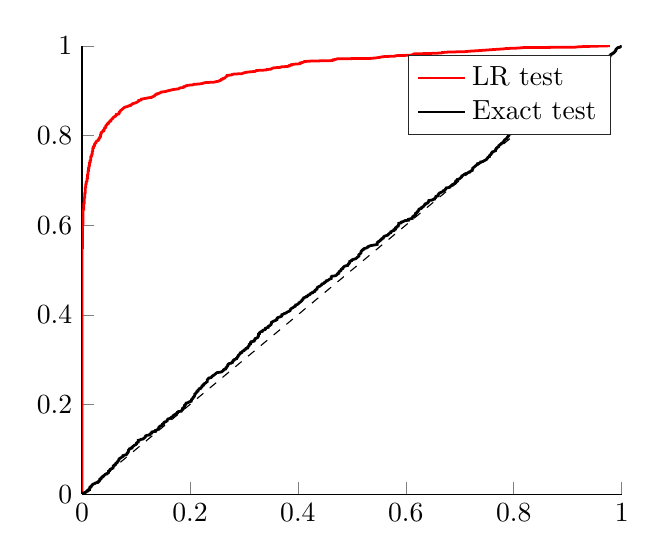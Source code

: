 % This file was created by matlab2tikz.
%
%The latest updates can be retrieved from
%  http://www.mathworks.com/matlabcentral/fileexchange/22022-matlab2tikz-matlab2tikz
%where you can also make suggestions and rate matlab2tikz.
%
\begin{tikzpicture}

\begin{axis}[%
xmin=0,
xmax=1,
ymin=0,
ymax=1,
axis background/.style={fill=white},
axis x line*=bottom,
axis y line*=left,
legend style={legend cell align=left, align=left, draw=white!15!black}
]
\addplot [color=black, dashed, forget plot]
  table[row sep=crcr]{%
0	0\\
1	1\\
};
\addplot [color=red, line width=1.0pt]
  table[row sep=crcr]{%
0	0\\
0	0.001\\
0	0.002\\
0	0.003\\
0	0.004\\
0	0.005\\
0	0.006\\
0	0.007\\
0	0.008\\
0	0.009\\
0	0.01\\
0	0.011\\
0	0.012\\
1.11e-16	0.013\\
1.11e-16	0.014\\
2.22e-16	0.015\\
2.22e-16	0.016\\
3.331e-16	0.017\\
3.331e-16	0.018\\
4.441e-16	0.019\\
8.882e-16	0.02\\
1.221e-15	0.021\\
1.665e-15	0.022\\
3.109e-15	0.023\\
3.664e-15	0.024\\
3.886e-15	0.025\\
4.219e-15	0.026\\
4.441e-15	0.027\\
6.106e-15	0.028\\
7.105e-15	0.029\\
1.699e-14	0.03\\
2.154e-14	0.031\\
3.63e-14	0.032\\
4.008e-14	0.033\\
4.552e-14	0.034\\
5.518e-14	0.035\\
5.707e-14	0.036\\
6.861e-14	0.037\\
8.282e-14	0.038\\
8.46e-14	0.039\\
1.199e-13	0.04\\
1.416e-13	0.041\\
1.418e-13	0.042\\
1.481e-13	0.043\\
1.558e-13	0.044\\
1.567e-13	0.045\\
1.625e-13	0.046\\
2.616e-13	0.047\\
3.776e-13	0.048\\
4.131e-13	0.049\\
4.485e-13	0.05\\
6.014e-13	0.051\\
6.994e-13	0.052\\
8.415e-13	0.053\\
1.097e-12	0.054\\
1.326e-12	0.055\\
1.575e-12	0.056\\
2.075e-12	0.057\\
2.157e-12	0.058\\
2.222e-12	0.059\\
2.492e-12	0.06\\
2.895e-12	0.061\\
3.172e-12	0.062\\
4.087e-12	0.063\\
4.927e-12	0.064\\
6.46e-12	0.065\\
6.716e-12	0.066\\
6.972e-12	0.067\\
7.168e-12	0.068\\
7.53e-12	0.069\\
8.331e-12	0.07\\
9.421e-12	0.071\\
1.202e-11	0.072\\
1.213e-11	0.073\\
1.217e-11	0.074\\
1.394e-11	0.075\\
1.469e-11	0.076\\
1.53e-11	0.077\\
1.542e-11	0.078\\
1.678e-11	0.079\\
1.797e-11	0.08\\
2.026e-11	0.081\\
3.424e-11	0.082\\
3.474e-11	0.083\\
3.529e-11	0.084\\
3.701e-11	0.085\\
3.936e-11	0.086\\
4.295e-11	0.087\\
5.94e-11	0.088\\
7.226e-11	0.089\\
7.872e-11	0.09\\
8.57e-11	0.091\\
8.772e-11	0.092\\
8.994e-11	0.093\\
9.859e-11	0.094\\
1.199e-10	0.095\\
1.22e-10	0.096\\
1.254e-10	0.097\\
1.281e-10	0.098\\
1.384e-10	0.099\\
1.398e-10	0.1\\
1.496e-10	0.101\\
1.595e-10	0.102\\
1.813e-10	0.103\\
2.023e-10	0.104\\
2.273e-10	0.105\\
2.318e-10	0.106\\
2.445e-10	0.107\\
2.474e-10	0.108\\
2.64e-10	0.109\\
2.695e-10	0.11\\
3.796e-10	0.111\\
3.977e-10	0.112\\
4.093e-10	0.113\\
4.954e-10	0.114\\
6.225e-10	0.115\\
6.871e-10	0.116\\
7.061e-10	0.117\\
7.194e-10	0.118\\
7.543e-10	0.119\\
9.995e-10	0.12\\
1.03e-09	0.121\\
1.073e-09	0.122\\
1.1e-09	0.123\\
1.112e-09	0.124\\
1.175e-09	0.125\\
1.293e-09	0.126\\
1.387e-09	0.127\\
1.435e-09	0.128\\
1.502e-09	0.129\\
1.994e-09	0.13\\
2.13e-09	0.131\\
2.346e-09	0.132\\
2.363e-09	0.133\\
2.411e-09	0.134\\
2.462e-09	0.135\\
2.575e-09	0.136\\
2.589e-09	0.137\\
2.619e-09	0.138\\
2.631e-09	0.139\\
3.079e-09	0.14\\
3.164e-09	0.141\\
3.452e-09	0.142\\
3.901e-09	0.143\\
3.905e-09	0.144\\
3.936e-09	0.145\\
4.142e-09	0.146\\
4.142e-09	0.147\\
4.151e-09	0.148\\
4.296e-09	0.149\\
4.554e-09	0.15\\
4.944e-09	0.151\\
5.049e-09	0.152\\
5.734e-09	0.153\\
5.836e-09	0.154\\
6.151e-09	0.155\\
6.33e-09	0.156\\
7.304e-09	0.157\\
7.659e-09	0.158\\
7.859e-09	0.159\\
8.109e-09	0.16\\
8.618e-09	0.161\\
9.358e-09	0.162\\
1.178e-08	0.163\\
1.256e-08	0.164\\
1.296e-08	0.165\\
1.394e-08	0.166\\
1.4e-08	0.167\\
1.436e-08	0.168\\
1.505e-08	0.169\\
1.542e-08	0.17\\
1.55e-08	0.171\\
1.568e-08	0.172\\
1.66e-08	0.173\\
1.661e-08	0.174\\
1.756e-08	0.175\\
1.807e-08	0.176\\
1.932e-08	0.177\\
1.965e-08	0.178\\
2.357e-08	0.179\\
2.421e-08	0.18\\
2.555e-08	0.181\\
2.604e-08	0.182\\
2.859e-08	0.183\\
2.922e-08	0.184\\
2.925e-08	0.185\\
2.936e-08	0.186\\
3.013e-08	0.187\\
3.036e-08	0.188\\
3.218e-08	0.189\\
3.269e-08	0.19\\
3.416e-08	0.191\\
3.417e-08	0.192\\
3.689e-08	0.193\\
4.049e-08	0.194\\
4.384e-08	0.195\\
4.427e-08	0.196\\
4.699e-08	0.197\\
4.945e-08	0.198\\
5.016e-08	0.199\\
5.061e-08	0.2\\
5.301e-08	0.201\\
5.398e-08	0.202\\
6.07e-08	0.203\\
6.208e-08	0.204\\
6.735e-08	0.205\\
8.286e-08	0.206\\
8.965e-08	0.207\\
9.597e-08	0.208\\
9.743e-08	0.209\\
1.001e-07	0.21\\
1.014e-07	0.211\\
1.032e-07	0.212\\
1.04e-07	0.213\\
1.279e-07	0.214\\
1.325e-07	0.215\\
1.342e-07	0.216\\
1.438e-07	0.217\\
1.44e-07	0.218\\
1.464e-07	0.219\\
1.526e-07	0.22\\
1.53e-07	0.221\\
1.644e-07	0.222\\
1.767e-07	0.223\\
1.775e-07	0.224\\
1.789e-07	0.225\\
1.812e-07	0.226\\
1.895e-07	0.227\\
1.95e-07	0.228\\
1.991e-07	0.229\\
2.056e-07	0.23\\
2.085e-07	0.231\\
2.285e-07	0.232\\
2.315e-07	0.233\\
2.355e-07	0.234\\
2.488e-07	0.235\\
2.654e-07	0.236\\
2.766e-07	0.237\\
2.784e-07	0.238\\
2.808e-07	0.239\\
2.826e-07	0.24\\
2.831e-07	0.241\\
2.924e-07	0.242\\
2.957e-07	0.243\\
3.332e-07	0.244\\
3.386e-07	0.245\\
3.392e-07	0.246\\
3.55e-07	0.247\\
3.805e-07	0.248\\
4.4e-07	0.249\\
4.481e-07	0.25\\
4.528e-07	0.251\\
5.313e-07	0.252\\
5.457e-07	0.253\\
5.557e-07	0.254\\
5.695e-07	0.255\\
5.896e-07	0.256\\
6.017e-07	0.257\\
6.054e-07	0.258\\
6.66e-07	0.259\\
6.707e-07	0.26\\
6.861e-07	0.261\\
7.027e-07	0.262\\
7.418e-07	0.263\\
7.778e-07	0.264\\
8.778e-07	0.265\\
8.988e-07	0.266\\
1.005e-06	0.267\\
1.027e-06	0.268\\
1.047e-06	0.269\\
1.063e-06	0.27\\
1.273e-06	0.271\\
1.277e-06	0.272\\
1.299e-06	0.273\\
1.319e-06	0.274\\
1.346e-06	0.275\\
1.37e-06	0.276\\
1.37e-06	0.277\\
1.372e-06	0.278\\
1.375e-06	0.279\\
1.489e-06	0.28\\
1.515e-06	0.281\\
1.689e-06	0.282\\
1.823e-06	0.283\\
1.961e-06	0.284\\
1.973e-06	0.285\\
1.977e-06	0.286\\
2.016e-06	0.287\\
2.1e-06	0.288\\
2.215e-06	0.289\\
2.253e-06	0.29\\
2.265e-06	0.291\\
2.373e-06	0.292\\
2.472e-06	0.293\\
2.491e-06	0.294\\
2.51e-06	0.295\\
2.551e-06	0.296\\
2.59e-06	0.297\\
2.912e-06	0.298\\
2.983e-06	0.299\\
2.998e-06	0.3\\
3.024e-06	0.301\\
3.028e-06	0.302\\
3.177e-06	0.303\\
3.324e-06	0.304\\
3.355e-06	0.305\\
3.479e-06	0.306\\
3.608e-06	0.307\\
3.612e-06	0.308\\
3.613e-06	0.309\\
3.755e-06	0.31\\
3.76e-06	0.311\\
3.946e-06	0.312\\
4.077e-06	0.313\\
4.134e-06	0.314\\
4.147e-06	0.315\\
4.174e-06	0.316\\
4.231e-06	0.317\\
4.301e-06	0.318\\
4.47e-06	0.319\\
4.54e-06	0.32\\
4.69e-06	0.321\\
4.827e-06	0.322\\
4.9e-06	0.323\\
4.972e-06	0.324\\
5.002e-06	0.325\\
5.192e-06	0.326\\
5.5e-06	0.327\\
5.68e-06	0.328\\
5.696e-06	0.329\\
5.743e-06	0.33\\
5.772e-06	0.331\\
5.869e-06	0.332\\
6.037e-06	0.333\\
6.21e-06	0.334\\
6.434e-06	0.335\\
6.636e-06	0.336\\
6.723e-06	0.337\\
6.725e-06	0.338\\
6.73e-06	0.339\\
6.767e-06	0.34\\
6.843e-06	0.341\\
6.867e-06	0.342\\
7.082e-06	0.343\\
7.2e-06	0.344\\
7.353e-06	0.345\\
7.366e-06	0.346\\
7.429e-06	0.347\\
7.495e-06	0.348\\
7.896e-06	0.349\\
8.099e-06	0.35\\
8.231e-06	0.351\\
8.461e-06	0.352\\
8.486e-06	0.353\\
8.665e-06	0.354\\
8.67e-06	0.355\\
8.897e-06	0.356\\
8.899e-06	0.357\\
8.927e-06	0.358\\
9.142e-06	0.359\\
9.349e-06	0.36\\
9.51e-06	0.361\\
9.608e-06	0.362\\
9.66e-06	0.363\\
1.012e-05	0.364\\
1.022e-05	0.365\\
1.044e-05	0.366\\
1.054e-05	0.367\\
1.054e-05	0.368\\
1.06e-05	0.369\\
1.074e-05	0.37\\
1.085e-05	0.371\\
1.085e-05	0.372\\
1.106e-05	0.373\\
1.11e-05	0.374\\
1.132e-05	0.375\\
1.142e-05	0.376\\
1.186e-05	0.377\\
1.306e-05	0.378\\
1.335e-05	0.379\\
1.375e-05	0.38\\
1.411e-05	0.381\\
1.505e-05	0.382\\
1.563e-05	0.383\\
1.591e-05	0.384\\
1.599e-05	0.385\\
1.696e-05	0.386\\
1.736e-05	0.387\\
1.744e-05	0.388\\
1.77e-05	0.389\\
1.812e-05	0.39\\
1.82e-05	0.391\\
1.844e-05	0.392\\
1.851e-05	0.393\\
1.861e-05	0.394\\
1.919e-05	0.395\\
2.045e-05	0.396\\
2.097e-05	0.397\\
2.185e-05	0.398\\
2.19e-05	0.399\\
2.232e-05	0.4\\
2.335e-05	0.401\\
2.379e-05	0.402\\
2.433e-05	0.403\\
2.507e-05	0.404\\
2.614e-05	0.405\\
2.633e-05	0.406\\
2.815e-05	0.407\\
2.831e-05	0.408\\
2.874e-05	0.409\\
2.905e-05	0.41\\
2.926e-05	0.411\\
3.045e-05	0.412\\
3.077e-05	0.413\\
3.144e-05	0.414\\
3.289e-05	0.415\\
3.503e-05	0.416\\
3.516e-05	0.417\\
3.663e-05	0.418\\
3.746e-05	0.419\\
3.943e-05	0.42\\
3.944e-05	0.421\\
4.092e-05	0.422\\
4.094e-05	0.423\\
4.185e-05	0.424\\
4.185e-05	0.425\\
4.267e-05	0.426\\
4.313e-05	0.427\\
4.353e-05	0.428\\
4.509e-05	0.429\\
4.683e-05	0.43\\
4.769e-05	0.431\\
4.91e-05	0.432\\
5.108e-05	0.433\\
5.236e-05	0.434\\
5.599e-05	0.435\\
6.031e-05	0.436\\
6.209e-05	0.437\\
6.349e-05	0.438\\
6.514e-05	0.439\\
6.73e-05	0.44\\
6.758e-05	0.441\\
6.803e-05	0.442\\
6.818e-05	0.443\\
7.002e-05	0.444\\
7.101e-05	0.445\\
7.139e-05	0.446\\
7.169e-05	0.447\\
7.324e-05	0.448\\
7.432e-05	0.449\\
7.594e-05	0.45\\
7.598e-05	0.451\\
7.627e-05	0.452\\
7.841e-05	0.453\\
8.167e-05	0.454\\
8.179e-05	0.455\\
8.262e-05	0.456\\
8.272e-05	0.457\\
8.679e-05	0.458\\
8.786e-05	0.459\\
8.797e-05	0.46\\
8.852e-05	0.461\\
9.054e-05	0.462\\
9.121e-05	0.463\\
9.194e-05	0.464\\
9.391e-05	0.465\\
9.57e-05	0.466\\
9.874e-05	0.467\\
0.0	0.468\\
0.0	0.469\\
0.0	0.47\\
0.0	0.471\\
0.0	0.472\\
0.0	0.473\\
0.0	0.474\\
0.0	0.475\\
0.0	0.476\\
0.0	0.477\\
0.0	0.478\\
0.0	0.479\\
0.0	0.48\\
0.0	0.481\\
0.0	0.482\\
0.0	0.483\\
0.0	0.484\\
0.0	0.485\\
0.0	0.486\\
0.0	0.487\\
0.0	0.488\\
0.0	0.489\\
0.0	0.49\\
0.0	0.491\\
0.0	0.492\\
0.0	0.493\\
0.0	0.494\\
0.0	0.495\\
0.0	0.496\\
0.0	0.497\\
0.0	0.498\\
0.0	0.499\\
0.0	0.501\\
0.0	0.502\\
0.0	0.503\\
0.0	0.504\\
0.0	0.505\\
0.0	0.506\\
0.0	0.507\\
0.0	0.508\\
0.0	0.509\\
0.0	0.51\\
0.0	0.511\\
0.0	0.512\\
0.0	0.513\\
0.0	0.514\\
0.0	0.515\\
0.0	0.516\\
0.0	0.517\\
0.0	0.518\\
0.0	0.519\\
0.0	0.52\\
0.0	0.521\\
0.0	0.522\\
0.0	0.523\\
0.0	0.524\\
0.0	0.525\\
0.0	0.526\\
0.0	0.527\\
0.0	0.528\\
0.0	0.529\\
0.0	0.53\\
0.0	0.531\\
0.0	0.532\\
0.0	0.533\\
0.0	0.534\\
0.0	0.535\\
0.0	0.536\\
0.0	0.537\\
0.0	0.538\\
0.0	0.539\\
0.0	0.54\\
0.0	0.541\\
0.0	0.542\\
0.0	0.543\\
0.0	0.544\\
0.0	0.545\\
0.0	0.546\\
0.0	0.547\\
0.0	0.548\\
0.001	0.549\\
0.001	0.55\\
0.001	0.551\\
0.001	0.552\\
0.001	0.553\\
0.001	0.554\\
0.001	0.555\\
0.001	0.556\\
0.001	0.557\\
0.001	0.558\\
0.001	0.559\\
0.001	0.56\\
0.001	0.561\\
0.001	0.562\\
0.001	0.563\\
0.001	0.564\\
0.001	0.565\\
0.001	0.566\\
0.001	0.567\\
0.001	0.568\\
0.001	0.569\\
0.001	0.57\\
0.001	0.571\\
0.001	0.572\\
0.001	0.573\\
0.001	0.574\\
0.001	0.575\\
0.001	0.576\\
0.001	0.577\\
0.001	0.578\\
0.001	0.579\\
0.001	0.58\\
0.001	0.581\\
0.001	0.582\\
0.001	0.583\\
0.001	0.584\\
0.001	0.585\\
0.001	0.586\\
0.001	0.587\\
0.001	0.588\\
0.001	0.589\\
0.001	0.59\\
0.001	0.591\\
0.001	0.592\\
0.001	0.593\\
0.001	0.594\\
0.001	0.595\\
0.001	0.596\\
0.001	0.597\\
0.001	0.598\\
0.001	0.599\\
0.001	0.6\\
0.001	0.601\\
0.002	0.602\\
0.002	0.603\\
0.002	0.604\\
0.002	0.605\\
0.002	0.606\\
0.002	0.607\\
0.002	0.608\\
0.002	0.609\\
0.002	0.61\\
0.002	0.611\\
0.002	0.612\\
0.002	0.613\\
0.002	0.614\\
0.002	0.615\\
0.002	0.616\\
0.002	0.617\\
0.002	0.618\\
0.002	0.619\\
0.002	0.62\\
0.002	0.621\\
0.002	0.622\\
0.002	0.623\\
0.002	0.624\\
0.002	0.625\\
0.002	0.626\\
0.002	0.627\\
0.002	0.628\\
0.002	0.629\\
0.002	0.63\\
0.002	0.631\\
0.002	0.632\\
0.002	0.633\\
0.002	0.634\\
0.003	0.635\\
0.003	0.636\\
0.003	0.637\\
0.003	0.638\\
0.003	0.639\\
0.003	0.64\\
0.003	0.641\\
0.003	0.642\\
0.003	0.643\\
0.003	0.644\\
0.003	0.645\\
0.003	0.646\\
0.003	0.647\\
0.003	0.648\\
0.004	0.649\\
0.004	0.65\\
0.004	0.651\\
0.004	0.652\\
0.004	0.653\\
0.004	0.654\\
0.004	0.655\\
0.004	0.656\\
0.004	0.657\\
0.004	0.658\\
0.004	0.659\\
0.004	0.66\\
0.004	0.661\\
0.005	0.662\\
0.005	0.663\\
0.005	0.664\\
0.005	0.665\\
0.005	0.666\\
0.005	0.667\\
0.005	0.668\\
0.005	0.669\\
0.005	0.67\\
0.005	0.671\\
0.006	0.672\\
0.006	0.673\\
0.006	0.674\\
0.006	0.675\\
0.006	0.676\\
0.006	0.677\\
0.006	0.678\\
0.006	0.679\\
0.006	0.68\\
0.006	0.681\\
0.006	0.682\\
0.006	0.683\\
0.006	0.684\\
0.007	0.685\\
0.007	0.686\\
0.007	0.687\\
0.007	0.688\\
0.007	0.689\\
0.007	0.69\\
0.007	0.691\\
0.008	0.692\\
0.008	0.693\\
0.008	0.694\\
0.008	0.695\\
0.008	0.696\\
0.008	0.697\\
0.009	0.698\\
0.009	0.699\\
0.009	0.7\\
0.009	0.701\\
0.009	0.702\\
0.009	0.703\\
0.01	0.704\\
0.01	0.705\\
0.01	0.706\\
0.01	0.707\\
0.01	0.708\\
0.01	0.709\\
0.01	0.71\\
0.01	0.711\\
0.01	0.712\\
0.011	0.713\\
0.011	0.714\\
0.011	0.715\\
0.011	0.716\\
0.011	0.717\\
0.011	0.718\\
0.011	0.719\\
0.011	0.72\\
0.012	0.721\\
0.012	0.722\\
0.012	0.723\\
0.012	0.724\\
0.012	0.725\\
0.012	0.726\\
0.012	0.727\\
0.013	0.728\\
0.013	0.729\\
0.013	0.73\\
0.013	0.731\\
0.013	0.732\\
0.014	0.733\\
0.014	0.734\\
0.014	0.735\\
0.014	0.736\\
0.014	0.737\\
0.014	0.738\\
0.014	0.739\\
0.015	0.74\\
0.015	0.741\\
0.015	0.742\\
0.015	0.743\\
0.015	0.744\\
0.016	0.745\\
0.016	0.746\\
0.016	0.747\\
0.016	0.748\\
0.016	0.749\\
0.016	0.75\\
0.016	0.751\\
0.016	0.752\\
0.017	0.753\\
0.017	0.754\\
0.018	0.755\\
0.018	0.756\\
0.018	0.757\\
0.018	0.758\\
0.019	0.759\\
0.019	0.76\\
0.019	0.761\\
0.019	0.762\\
0.019	0.763\\
0.019	0.764\\
0.02	0.765\\
0.02	0.766\\
0.02	0.767\\
0.02	0.768\\
0.02	0.769\\
0.02	0.77\\
0.02	0.771\\
0.021	0.772\\
0.021	0.773\\
0.021	0.774\\
0.021	0.775\\
0.022	0.776\\
0.023	0.777\\
0.023	0.778\\
0.023	0.779\\
0.023	0.78\\
0.024	0.781\\
0.024	0.782\\
0.025	0.783\\
0.026	0.784\\
0.026	0.785\\
0.026	0.786\\
0.027	0.787\\
0.028	0.788\\
0.03	0.789\\
0.03	0.79\\
0.031	0.791\\
0.031	0.792\\
0.032	0.793\\
0.032	0.794\\
0.033	0.795\\
0.033	0.796\\
0.034	0.797\\
0.034	0.798\\
0.034	0.799\\
0.034	0.8\\
0.034	0.801\\
0.035	0.802\\
0.035	0.803\\
0.035	0.804\\
0.035	0.805\\
0.036	0.806\\
0.036	0.807\\
0.037	0.808\\
0.038	0.809\\
0.04	0.81\\
0.04	0.811\\
0.04	0.812\\
0.041	0.813\\
0.041	0.814\\
0.041	0.815\\
0.042	0.816\\
0.042	0.817\\
0.044	0.818\\
0.044	0.819\\
0.044	0.82\\
0.044	0.821\\
0.045	0.822\\
0.045	0.823\\
0.046	0.824\\
0.047	0.825\\
0.047	0.826\\
0.049	0.827\\
0.049	0.828\\
0.05	0.829\\
0.05	0.83\\
0.051	0.831\\
0.053	0.832\\
0.053	0.833\\
0.053	0.834\\
0.054	0.835\\
0.055	0.836\\
0.056	0.837\\
0.057	0.838\\
0.057	0.839\\
0.058	0.84\\
0.059	0.841\\
0.06	0.842\\
0.062	0.843\\
0.062	0.844\\
0.063	0.845\\
0.064	0.846\\
0.064	0.847\\
0.068	0.848\\
0.068	0.849\\
0.069	0.85\\
0.069	0.851\\
0.069	0.852\\
0.07	0.853\\
0.071	0.854\\
0.071	0.855\\
0.072	0.856\\
0.073	0.857\\
0.074	0.858\\
0.075	0.859\\
0.076	0.86\\
0.077	0.861\\
0.078	0.862\\
0.079	0.863\\
0.082	0.864\\
0.085	0.865\\
0.086	0.866\\
0.09	0.867\\
0.09	0.868\\
0.092	0.869\\
0.093	0.87\\
0.094	0.871\\
0.097	0.872\\
0.1	0.873\\
0.101	0.874\\
0.103	0.875\\
0.104	0.876\\
0.105	0.877\\
0.105	0.878\\
0.109	0.879\\
0.11	0.88\\
0.11	0.881\\
0.114	0.882\\
0.119	0.883\\
0.123	0.884\\
0.129	0.885\\
0.13	0.886\\
0.132	0.887\\
0.134	0.888\\
0.135	0.889\\
0.135	0.89\\
0.136	0.891\\
0.139	0.892\\
0.139	0.893\\
0.143	0.894\\
0.144	0.895\\
0.146	0.896\\
0.147	0.897\\
0.155	0.898\\
0.157	0.899\\
0.16	0.9\\
0.164	0.901\\
0.167	0.902\\
0.172	0.903\\
0.179	0.904\\
0.18	0.905\\
0.181	0.906\\
0.187	0.907\\
0.189	0.908\\
0.189	0.909\\
0.192	0.91\\
0.193	0.911\\
0.197	0.912\\
0.206	0.913\\
0.207	0.914\\
0.218	0.915\\
0.223	0.916\\
0.225	0.917\\
0.229	0.918\\
0.245	0.919\\
0.248	0.92\\
0.253	0.921\\
0.254	0.922\\
0.257	0.923\\
0.258	0.924\\
0.258	0.925\\
0.261	0.926\\
0.261	0.927\\
0.264	0.928\\
0.265	0.929\\
0.266	0.93\\
0.267	0.931\\
0.268	0.932\\
0.269	0.933\\
0.269	0.934\\
0.277	0.935\\
0.278	0.936\\
0.282	0.937\\
0.297	0.938\\
0.298	0.939\\
0.301	0.94\\
0.305	0.941\\
0.312	0.942\\
0.321	0.943\\
0.322	0.944\\
0.323	0.945\\
0.341	0.946\\
0.342	0.947\\
0.35	0.948\\
0.351	0.949\\
0.353	0.95\\
0.356	0.951\\
0.368	0.952\\
0.369	0.953\\
0.381	0.954\\
0.384	0.955\\
0.384	0.956\\
0.388	0.957\\
0.388	0.958\\
0.393	0.959\\
0.404	0.96\\
0.405	0.961\\
0.405	0.962\\
0.409	0.963\\
0.411	0.964\\
0.412	0.965\\
0.425	0.966\\
0.463	0.967\\
0.466	0.968\\
0.466	0.969\\
0.471	0.97\\
0.473	0.971\\
0.536	0.972\\
0.544	0.973\\
0.551	0.974\\
0.554	0.975\\
0.56	0.976\\
0.58	0.977\\
0.581	0.978\\
0.608	0.979\\
0.612	0.98\\
0.614	0.981\\
0.615	0.982\\
0.645	0.983\\
0.666	0.984\\
0.667	0.985\\
0.678	0.986\\
0.71	0.987\\
0.718	0.988\\
0.732	0.989\\
0.743	0.99\\
0.755	0.991\\
0.766	0.992\\
0.78	0.993\\
0.786	0.994\\
0.809	0.995\\
0.817	0.996\\
0.914	0.997\\
0.922	0.998\\
0.947	0.999\\
0.978	1\\
};
\addlegendentry{LR test}

\addplot [color=black, line width=1.0pt]
  table[row sep=crcr]{%
0	0\\
0.001	0.001\\
0.001	0.002\\
0.004	0.003\\
0.007	0.004\\
0.008	0.005\\
0.009	0.006\\
0.011	0.007\\
0.011	0.008\\
0.011	0.009\\
0.014	0.01\\
0.014	0.011\\
0.014	0.012\\
0.014	0.013\\
0.015	0.014\\
0.015	0.015\\
0.015	0.016\\
0.017	0.017\\
0.017	0.018\\
0.018	0.019\\
0.019	0.02\\
0.019	0.021\\
0.02	0.022\\
0.022	0.023\\
0.024	0.024\\
0.025	0.025\\
0.029	0.026\\
0.029	0.027\\
0.031	0.028\\
0.032	0.029\\
0.032	0.03\\
0.033	0.031\\
0.033	0.032\\
0.033	0.033\\
0.035	0.034\\
0.035	0.035\\
0.035	0.036\\
0.036	0.037\\
0.038	0.038\\
0.038	0.039\\
0.04	0.04\\
0.04	0.041\\
0.041	0.042\\
0.042	0.043\\
0.043	0.044\\
0.046	0.045\\
0.046	0.046\\
0.048	0.047\\
0.049	0.048\\
0.049	0.049\\
0.049	0.05\\
0.049	0.051\\
0.051	0.052\\
0.051	0.053\\
0.052	0.054\\
0.052	0.055\\
0.053	0.056\\
0.055	0.057\\
0.057	0.058\\
0.057	0.059\\
0.058	0.06\\
0.058	0.061\\
0.058	0.062\\
0.058	0.063\\
0.06	0.064\\
0.06	0.065\\
0.062	0.066\\
0.062	0.067\\
0.063	0.068\\
0.063	0.069\\
0.065	0.07\\
0.065	0.071\\
0.066	0.072\\
0.066	0.073\\
0.067	0.074\\
0.068	0.075\\
0.068	0.076\\
0.068	0.077\\
0.069	0.078\\
0.069	0.079\\
0.07	0.08\\
0.072	0.081\\
0.073	0.082\\
0.074	0.083\\
0.076	0.084\\
0.076	0.085\\
0.076	0.086\\
0.079	0.087\\
0.082	0.088\\
0.083	0.089\\
0.083	0.09\\
0.084	0.091\\
0.084	0.092\\
0.085	0.093\\
0.085	0.094\\
0.086	0.095\\
0.086	0.096\\
0.086	0.097\\
0.086	0.098\\
0.087	0.099\\
0.088	0.1\\
0.088	0.101\\
0.091	0.102\\
0.091	0.103\\
0.093	0.104\\
0.093	0.105\\
0.094	0.106\\
0.095	0.107\\
0.096	0.108\\
0.097	0.109\\
0.099	0.11\\
0.1	0.111\\
0.101	0.112\\
0.101	0.113\\
0.101	0.114\\
0.102	0.115\\
0.104	0.116\\
0.104	0.117\\
0.104	0.118\\
0.104	0.119\\
0.104	0.12\\
0.108	0.121\\
0.109	0.122\\
0.113	0.123\\
0.114	0.124\\
0.115	0.125\\
0.116	0.126\\
0.117	0.127\\
0.117	0.128\\
0.118	0.129\\
0.118	0.13\\
0.12	0.131\\
0.125	0.132\\
0.125	0.133\\
0.126	0.134\\
0.127	0.135\\
0.129	0.136\\
0.129	0.137\\
0.129	0.138\\
0.13	0.139\\
0.136	0.14\\
0.136	0.141\\
0.136	0.142\\
0.139	0.143\\
0.14	0.144\\
0.141	0.145\\
0.141	0.146\\
0.142	0.147\\
0.142	0.148\\
0.143	0.149\\
0.143	0.15\\
0.144	0.151\\
0.145	0.152\\
0.148	0.153\\
0.148	0.154\\
0.149	0.155\\
0.149	0.156\\
0.151	0.157\\
0.151	0.158\\
0.152	0.159\\
0.152	0.16\\
0.153	0.161\\
0.156	0.162\\
0.157	0.163\\
0.158	0.164\\
0.158	0.165\\
0.158	0.166\\
0.159	0.167\\
0.16	0.168\\
0.164	0.169\\
0.164	0.17\\
0.165	0.171\\
0.166	0.172\\
0.169	0.173\\
0.169	0.174\\
0.169	0.175\\
0.17	0.176\\
0.171	0.177\\
0.173	0.178\\
0.174	0.179\\
0.175	0.18\\
0.177	0.181\\
0.177	0.182\\
0.177	0.183\\
0.178	0.184\\
0.184	0.185\\
0.184	0.186\\
0.185	0.187\\
0.186	0.188\\
0.186	0.189\\
0.186	0.19\\
0.186	0.191\\
0.187	0.192\\
0.189	0.193\\
0.189	0.194\\
0.19	0.195\\
0.19	0.196\\
0.19	0.197\\
0.19	0.198\\
0.191	0.199\\
0.192	0.2\\
0.192	0.201\\
0.193	0.202\\
0.193	0.203\\
0.196	0.204\\
0.198	0.205\\
0.199	0.206\\
0.202	0.207\\
0.202	0.208\\
0.203	0.209\\
0.203	0.21\\
0.203	0.211\\
0.204	0.212\\
0.205	0.213\\
0.205	0.214\\
0.206	0.215\\
0.206	0.216\\
0.207	0.217\\
0.208	0.218\\
0.208	0.219\\
0.209	0.22\\
0.209	0.221\\
0.209	0.222\\
0.209	0.223\\
0.21	0.224\\
0.211	0.225\\
0.211	0.226\\
0.212	0.227\\
0.213	0.228\\
0.213	0.229\\
0.215	0.23\\
0.215	0.231\\
0.215	0.232\\
0.216	0.233\\
0.217	0.234\\
0.217	0.235\\
0.22	0.236\\
0.22	0.237\\
0.221	0.238\\
0.222	0.239\\
0.222	0.24\\
0.223	0.241\\
0.223	0.242\\
0.225	0.243\\
0.225	0.244\\
0.226	0.245\\
0.226	0.246\\
0.228	0.247\\
0.229	0.248\\
0.23	0.249\\
0.231	0.25\\
0.232	0.251\\
0.232	0.252\\
0.232	0.253\\
0.232	0.254\\
0.232	0.255\\
0.233	0.256\\
0.234	0.257\\
0.234	0.258\\
0.235	0.259\\
0.239	0.26\\
0.24	0.261\\
0.241	0.262\\
0.241	0.263\\
0.242	0.264\\
0.244	0.265\\
0.245	0.266\\
0.246	0.267\\
0.247	0.268\\
0.248	0.269\\
0.249	0.27\\
0.25	0.271\\
0.256	0.272\\
0.259	0.273\\
0.26	0.274\\
0.261	0.275\\
0.262	0.276\\
0.262	0.277\\
0.263	0.278\\
0.266	0.279\\
0.266	0.28\\
0.267	0.281\\
0.267	0.282\\
0.268	0.283\\
0.268	0.284\\
0.269	0.285\\
0.27	0.286\\
0.27	0.287\\
0.27	0.288\\
0.271	0.289\\
0.271	0.29\\
0.272	0.291\\
0.276	0.292\\
0.277	0.293\\
0.279	0.294\\
0.279	0.295\\
0.279	0.296\\
0.28	0.297\\
0.28	0.298\\
0.282	0.299\\
0.282	0.3\\
0.284	0.301\\
0.286	0.302\\
0.286	0.303\\
0.287	0.304\\
0.288	0.305\\
0.288	0.306\\
0.289	0.307\\
0.289	0.308\\
0.29	0.309\\
0.29	0.31\\
0.291	0.311\\
0.292	0.312\\
0.293	0.313\\
0.293	0.314\\
0.293	0.315\\
0.296	0.316\\
0.296	0.317\\
0.297	0.318\\
0.298	0.319\\
0.3	0.32\\
0.3	0.321\\
0.301	0.322\\
0.303	0.323\\
0.304	0.324\\
0.304	0.325\\
0.307	0.326\\
0.307	0.327\\
0.307	0.328\\
0.308	0.329\\
0.309	0.33\\
0.309	0.331\\
0.31	0.332\\
0.31	0.333\\
0.31	0.334\\
0.312	0.335\\
0.312	0.336\\
0.312	0.337\\
0.312	0.338\\
0.314	0.339\\
0.314	0.34\\
0.318	0.341\\
0.318	0.342\\
0.32	0.343\\
0.32	0.344\\
0.32	0.345\\
0.321	0.346\\
0.321	0.347\\
0.323	0.348\\
0.325	0.349\\
0.326	0.35\\
0.326	0.351\\
0.326	0.352\\
0.327	0.353\\
0.327	0.354\\
0.327	0.355\\
0.327	0.356\\
0.327	0.357\\
0.329	0.358\\
0.329	0.359\\
0.329	0.36\\
0.33	0.361\\
0.331	0.362\\
0.334	0.363\\
0.334	0.364\\
0.335	0.365\\
0.336	0.366\\
0.339	0.367\\
0.34	0.368\\
0.34	0.369\\
0.34	0.37\\
0.342	0.371\\
0.345	0.372\\
0.345	0.373\\
0.345	0.374\\
0.346	0.375\\
0.348	0.376\\
0.349	0.377\\
0.35	0.378\\
0.35	0.379\\
0.35	0.38\\
0.351	0.381\\
0.351	0.382\\
0.351	0.383\\
0.352	0.384\\
0.354	0.385\\
0.355	0.386\\
0.358	0.387\\
0.359	0.388\\
0.361	0.389\\
0.361	0.39\\
0.361	0.391\\
0.362	0.392\\
0.362	0.393\\
0.363	0.394\\
0.366	0.395\\
0.368	0.396\\
0.37	0.397\\
0.37	0.398\\
0.37	0.399\\
0.37	0.4\\
0.372	0.401\\
0.374	0.402\\
0.375	0.403\\
0.378	0.404\\
0.379	0.405\\
0.38	0.406\\
0.382	0.407\\
0.384	0.408\\
0.385	0.409\\
0.386	0.41\\
0.386	0.411\\
0.386	0.412\\
0.387	0.413\\
0.388	0.414\\
0.389	0.415\\
0.391	0.416\\
0.392	0.417\\
0.393	0.418\\
0.395	0.419\\
0.395	0.42\\
0.396	0.421\\
0.396	0.422\\
0.399	0.423\\
0.4	0.424\\
0.401	0.425\\
0.402	0.426\\
0.402	0.427\\
0.404	0.428\\
0.405	0.429\\
0.406	0.43\\
0.407	0.431\\
0.407	0.432\\
0.408	0.433\\
0.409	0.434\\
0.409	0.435\\
0.41	0.436\\
0.411	0.437\\
0.411	0.438\\
0.413	0.439\\
0.416	0.44\\
0.416	0.441\\
0.418	0.442\\
0.419	0.443\\
0.419	0.444\\
0.422	0.445\\
0.423	0.446\\
0.423	0.447\\
0.424	0.448\\
0.427	0.449\\
0.427	0.45\\
0.429	0.451\\
0.431	0.452\\
0.431	0.453\\
0.432	0.454\\
0.432	0.455\\
0.434	0.456\\
0.435	0.457\\
0.435	0.458\\
0.436	0.459\\
0.436	0.46\\
0.436	0.461\\
0.437	0.462\\
0.439	0.463\\
0.441	0.464\\
0.442	0.465\\
0.443	0.466\\
0.444	0.467\\
0.444	0.468\\
0.445	0.469\\
0.448	0.47\\
0.449	0.471\\
0.45	0.472\\
0.45	0.473\\
0.452	0.474\\
0.453	0.475\\
0.453	0.476\\
0.456	0.477\\
0.457	0.478\\
0.458	0.479\\
0.46	0.48\\
0.462	0.481\\
0.462	0.482\\
0.462	0.483\\
0.462	0.484\\
0.462	0.485\\
0.463	0.486\\
0.469	0.487\\
0.471	0.488\\
0.472	0.489\\
0.473	0.49\\
0.473	0.491\\
0.475	0.492\\
0.475	0.493\\
0.476	0.494\\
0.476	0.495\\
0.476	0.496\\
0.477	0.497\\
0.479	0.498\\
0.48	0.499\\
0.48	0.501\\
0.481	0.502\\
0.483	0.503\\
0.483	0.504\\
0.484	0.505\\
0.484	0.506\\
0.485	0.507\\
0.486	0.508\\
0.488	0.509\\
0.492	0.51\\
0.492	0.511\\
0.493	0.512\\
0.494	0.513\\
0.494	0.514\\
0.495	0.515\\
0.495	0.516\\
0.496	0.517\\
0.496	0.518\\
0.496	0.519\\
0.498	0.52\\
0.5	0.521\\
0.5	0.522\\
0.501	0.523\\
0.504	0.524\\
0.507	0.525\\
0.508	0.526\\
0.509	0.527\\
0.51	0.528\\
0.511	0.529\\
0.512	0.53\\
0.513	0.531\\
0.513	0.532\\
0.513	0.533\\
0.513	0.534\\
0.514	0.535\\
0.515	0.536\\
0.516	0.537\\
0.517	0.538\\
0.517	0.539\\
0.517	0.54\\
0.517	0.541\\
0.518	0.542\\
0.519	0.543\\
0.519	0.544\\
0.52	0.545\\
0.522	0.546\\
0.522	0.547\\
0.523	0.548\\
0.527	0.549\\
0.528	0.55\\
0.53	0.551\\
0.53	0.552\\
0.532	0.553\\
0.534	0.554\\
0.538	0.555\\
0.543	0.556\\
0.547	0.557\\
0.547	0.558\\
0.547	0.559\\
0.547	0.56\\
0.547	0.561\\
0.549	0.562\\
0.55	0.563\\
0.55	0.564\\
0.552	0.565\\
0.553	0.566\\
0.553	0.567\\
0.554	0.568\\
0.556	0.569\\
0.556	0.57\\
0.558	0.571\\
0.558	0.572\\
0.559	0.573\\
0.559	0.574\\
0.56	0.575\\
0.562	0.576\\
0.565	0.577\\
0.567	0.578\\
0.567	0.579\\
0.568	0.58\\
0.569	0.581\\
0.57	0.582\\
0.572	0.583\\
0.572	0.584\\
0.572	0.585\\
0.574	0.586\\
0.575	0.587\\
0.578	0.588\\
0.578	0.589\\
0.578	0.59\\
0.581	0.591\\
0.581	0.592\\
0.581	0.593\\
0.581	0.594\\
0.583	0.595\\
0.583	0.596\\
0.584	0.597\\
0.586	0.598\\
0.586	0.599\\
0.586	0.6\\
0.587	0.601\\
0.587	0.602\\
0.587	0.603\\
0.587	0.604\\
0.591	0.605\\
0.591	0.606\\
0.592	0.607\\
0.595	0.608\\
0.597	0.609\\
0.598	0.61\\
0.605	0.611\\
0.605	0.612\\
0.605	0.613\\
0.608	0.614\\
0.612	0.615\\
0.612	0.616\\
0.612	0.617\\
0.613	0.618\\
0.613	0.619\\
0.614	0.62\\
0.615	0.621\\
0.617	0.622\\
0.618	0.623\\
0.618	0.624\\
0.618	0.625\\
0.618	0.626\\
0.62	0.627\\
0.62	0.628\\
0.621	0.629\\
0.622	0.63\\
0.622	0.631\\
0.623	0.632\\
0.624	0.633\\
0.624	0.634\\
0.624	0.635\\
0.625	0.636\\
0.628	0.637\\
0.628	0.638\\
0.63	0.639\\
0.63	0.64\\
0.632	0.641\\
0.633	0.642\\
0.633	0.643\\
0.634	0.644\\
0.635	0.645\\
0.635	0.646\\
0.637	0.647\\
0.637	0.648\\
0.64	0.649\\
0.641	0.65\\
0.641	0.651\\
0.642	0.652\\
0.642	0.653\\
0.643	0.654\\
0.643	0.655\\
0.649	0.656\\
0.65	0.657\\
0.653	0.658\\
0.653	0.659\\
0.654	0.66\\
0.655	0.661\\
0.655	0.662\\
0.656	0.663\\
0.656	0.664\\
0.659	0.665\\
0.659	0.666\\
0.66	0.667\\
0.66	0.668\\
0.661	0.669\\
0.661	0.67\\
0.662	0.671\\
0.663	0.672\\
0.665	0.673\\
0.667	0.674\\
0.668	0.675\\
0.67	0.676\\
0.67	0.677\\
0.672	0.678\\
0.673	0.679\\
0.673	0.68\\
0.674	0.681\\
0.675	0.682\\
0.675	0.683\\
0.68	0.684\\
0.682	0.685\\
0.682	0.686\\
0.683	0.687\\
0.684	0.688\\
0.685	0.689\\
0.687	0.69\\
0.687	0.691\\
0.689	0.692\\
0.691	0.693\\
0.691	0.694\\
0.692	0.695\\
0.692	0.696\\
0.692	0.697\\
0.693	0.698\\
0.693	0.699\\
0.695	0.7\\
0.696	0.701\\
0.696	0.702\\
0.699	0.703\\
0.7	0.704\\
0.701	0.705\\
0.702	0.706\\
0.703	0.707\\
0.703	0.708\\
0.704	0.709\\
0.704	0.71\\
0.706	0.711\\
0.707	0.712\\
0.708	0.713\\
0.711	0.714\\
0.711	0.715\\
0.714	0.716\\
0.715	0.717\\
0.718	0.718\\
0.718	0.719\\
0.72	0.72\\
0.721	0.721\\
0.723	0.722\\
0.723	0.723\\
0.723	0.724\\
0.724	0.725\\
0.724	0.726\\
0.724	0.727\\
0.725	0.728\\
0.726	0.729\\
0.727	0.73\\
0.728	0.731\\
0.729	0.732\\
0.73	0.733\\
0.731	0.734\\
0.732	0.735\\
0.733	0.736\\
0.733	0.737\\
0.736	0.738\\
0.737	0.739\\
0.739	0.74\\
0.739	0.741\\
0.743	0.742\\
0.744	0.743\\
0.746	0.744\\
0.747	0.745\\
0.749	0.746\\
0.75	0.747\\
0.75	0.748\\
0.751	0.749\\
0.752	0.75\\
0.752	0.751\\
0.753	0.752\\
0.755	0.753\\
0.755	0.754\\
0.755	0.755\\
0.756	0.756\\
0.757	0.757\\
0.758	0.758\\
0.758	0.759\\
0.759	0.76\\
0.759	0.761\\
0.76	0.762\\
0.76	0.763\\
0.762	0.764\\
0.764	0.765\\
0.766	0.766\\
0.766	0.767\\
0.766	0.768\\
0.767	0.769\\
0.767	0.77\\
0.768	0.771\\
0.768	0.772\\
0.769	0.773\\
0.771	0.774\\
0.772	0.775\\
0.772	0.776\\
0.772	0.777\\
0.773	0.778\\
0.774	0.779\\
0.775	0.78\\
0.777	0.781\\
0.777	0.782\\
0.778	0.783\\
0.779	0.784\\
0.781	0.785\\
0.781	0.786\\
0.782	0.787\\
0.782	0.788\\
0.783	0.789\\
0.783	0.79\\
0.784	0.791\\
0.786	0.792\\
0.787	0.793\\
0.787	0.794\\
0.788	0.795\\
0.788	0.796\\
0.789	0.797\\
0.79	0.798\\
0.79	0.799\\
0.791	0.8\\
0.791	0.801\\
0.791	0.802\\
0.791	0.803\\
0.795	0.804\\
0.796	0.805\\
0.798	0.806\\
0.798	0.807\\
0.799	0.808\\
0.8	0.809\\
0.8	0.81\\
0.801	0.811\\
0.804	0.812\\
0.804	0.813\\
0.805	0.814\\
0.806	0.815\\
0.806	0.816\\
0.806	0.817\\
0.807	0.818\\
0.807	0.819\\
0.808	0.82\\
0.81	0.821\\
0.811	0.822\\
0.811	0.823\\
0.813	0.824\\
0.814	0.825\\
0.815	0.826\\
0.815	0.827\\
0.816	0.828\\
0.817	0.829\\
0.819	0.83\\
0.821	0.831\\
0.822	0.832\\
0.823	0.833\\
0.825	0.834\\
0.827	0.835\\
0.827	0.836\\
0.828	0.837\\
0.829	0.838\\
0.83	0.839\\
0.83	0.84\\
0.831	0.841\\
0.832	0.842\\
0.834	0.843\\
0.835	0.844\\
0.836	0.845\\
0.836	0.846\\
0.837	0.847\\
0.837	0.848\\
0.839	0.849\\
0.839	0.85\\
0.842	0.851\\
0.843	0.852\\
0.844	0.853\\
0.845	0.854\\
0.846	0.855\\
0.847	0.856\\
0.848	0.857\\
0.848	0.858\\
0.849	0.859\\
0.851	0.86\\
0.852	0.861\\
0.852	0.862\\
0.853	0.863\\
0.853	0.864\\
0.853	0.865\\
0.855	0.866\\
0.857	0.867\\
0.859	0.868\\
0.861	0.869\\
0.862	0.87\\
0.862	0.871\\
0.863	0.872\\
0.864	0.873\\
0.865	0.874\\
0.866	0.875\\
0.869	0.876\\
0.875	0.877\\
0.875	0.878\\
0.876	0.879\\
0.877	0.88\\
0.877	0.881\\
0.877	0.882\\
0.878	0.883\\
0.879	0.884\\
0.879	0.885\\
0.883	0.886\\
0.886	0.887\\
0.886	0.888\\
0.886	0.889\\
0.887	0.89\\
0.89	0.891\\
0.89	0.892\\
0.892	0.893\\
0.892	0.894\\
0.892	0.895\\
0.892	0.896\\
0.894	0.897\\
0.898	0.898\\
0.9	0.899\\
0.9	0.9\\
0.902	0.901\\
0.903	0.902\\
0.904	0.903\\
0.904	0.904\\
0.905	0.905\\
0.905	0.906\\
0.906	0.907\\
0.907	0.908\\
0.908	0.909\\
0.908	0.91\\
0.91	0.911\\
0.91	0.912\\
0.911	0.913\\
0.912	0.914\\
0.913	0.915\\
0.914	0.916\\
0.915	0.917\\
0.916	0.918\\
0.917	0.919\\
0.917	0.92\\
0.918	0.921\\
0.919	0.922\\
0.921	0.923\\
0.922	0.924\\
0.923	0.925\\
0.923	0.926\\
0.925	0.927\\
0.927	0.928\\
0.927	0.929\\
0.929	0.93\\
0.931	0.931\\
0.931	0.932\\
0.932	0.933\\
0.932	0.934\\
0.934	0.935\\
0.935	0.936\\
0.935	0.937\\
0.935	0.938\\
0.936	0.939\\
0.938	0.94\\
0.939	0.941\\
0.939	0.942\\
0.939	0.943\\
0.94	0.944\\
0.942	0.945\\
0.942	0.946\\
0.945	0.947\\
0.945	0.948\\
0.945	0.949\\
0.946	0.95\\
0.947	0.951\\
0.947	0.952\\
0.953	0.953\\
0.953	0.954\\
0.954	0.955\\
0.954	0.956\\
0.955	0.957\\
0.956	0.958\\
0.957	0.959\\
0.958	0.96\\
0.959	0.961\\
0.96	0.962\\
0.962	0.963\\
0.962	0.964\\
0.962	0.965\\
0.962	0.966\\
0.964	0.967\\
0.966	0.968\\
0.968	0.969\\
0.97	0.97\\
0.97	0.971\\
0.97	0.972\\
0.97	0.973\\
0.974	0.974\\
0.975	0.975\\
0.978	0.976\\
0.978	0.977\\
0.978	0.978\\
0.98	0.979\\
0.98	0.98\\
0.98	0.981\\
0.982	0.982\\
0.984	0.983\\
0.984	0.984\\
0.986	0.985\\
0.987	0.986\\
0.987	0.987\\
0.988	0.988\\
0.989	0.989\\
0.989	0.99\\
0.989	0.991\\
0.99	0.992\\
0.99	0.993\\
0.991	0.994\\
0.992	0.995\\
0.993	0.996\\
0.997	0.997\\
0.998	0.998\\
0.999	0.999\\
1.0	1\\
};
\addlegendentry{Exact test}

\end{axis}
\end{tikzpicture}%